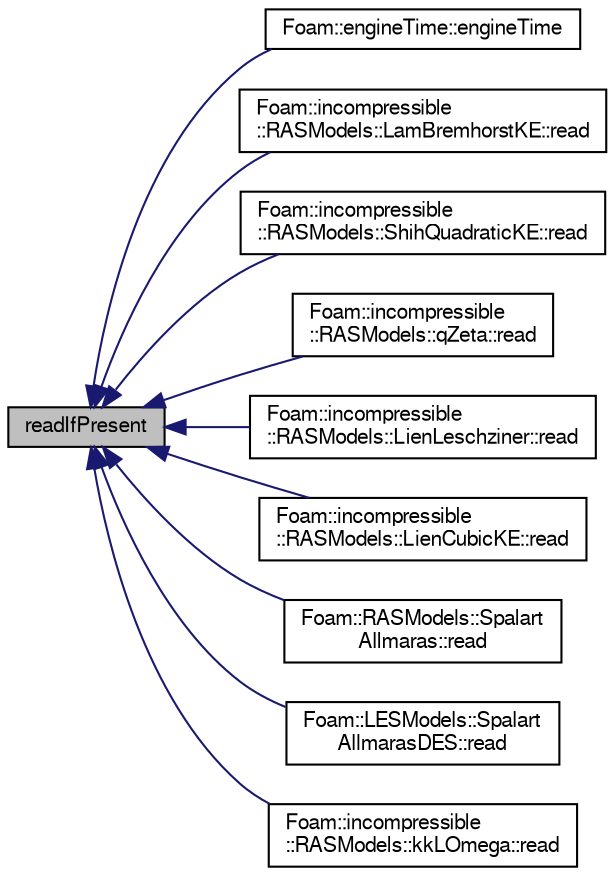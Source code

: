 digraph "readIfPresent"
{
  bgcolor="transparent";
  edge [fontname="FreeSans",fontsize="10",labelfontname="FreeSans",labelfontsize="10"];
  node [fontname="FreeSans",fontsize="10",shape=record];
  rankdir="LR";
  Node1 [label="readIfPresent",height=0.2,width=0.4,color="black", fillcolor="grey75", style="filled" fontcolor="black"];
  Node1 -> Node2 [dir="back",color="midnightblue",fontsize="10",style="solid",fontname="FreeSans"];
  Node2 [label="Foam::engineTime::engineTime",height=0.2,width=0.4,color="black",URL="$a00617.html#a320266b442b21678b0841738ad4dea03",tooltip="Construct from objectRegistry arguments. "];
  Node1 -> Node3 [dir="back",color="midnightblue",fontsize="10",style="solid",fontname="FreeSans"];
  Node3 [label="Foam::incompressible\l::RASModels::LamBremhorstKE::read",height=0.2,width=0.4,color="black",URL="$a01226.html#af816873151ddb0126e98bb2f914d8ed5",tooltip="Read RASProperties dictionary. "];
  Node1 -> Node4 [dir="back",color="midnightblue",fontsize="10",style="solid",fontname="FreeSans"];
  Node4 [label="Foam::incompressible\l::RASModels::ShihQuadraticKE::read",height=0.2,width=0.4,color="black",URL="$a02228.html#af816873151ddb0126e98bb2f914d8ed5",tooltip="Read RASProperties dictionary. "];
  Node1 -> Node5 [dir="back",color="midnightblue",fontsize="10",style="solid",fontname="FreeSans"];
  Node5 [label="Foam::incompressible\l::RASModels::qZeta::read",height=0.2,width=0.4,color="black",URL="$a01996.html#af816873151ddb0126e98bb2f914d8ed5",tooltip="Read RASProperties dictionary. "];
  Node1 -> Node6 [dir="back",color="midnightblue",fontsize="10",style="solid",fontname="FreeSans"];
  Node6 [label="Foam::incompressible\l::RASModels::LienLeschziner::read",height=0.2,width=0.4,color="black",URL="$a01274.html#af816873151ddb0126e98bb2f914d8ed5",tooltip="Read RASProperties dictionary. "];
  Node1 -> Node7 [dir="back",color="midnightblue",fontsize="10",style="solid",fontname="FreeSans"];
  Node7 [label="Foam::incompressible\l::RASModels::LienCubicKE::read",height=0.2,width=0.4,color="black",URL="$a01273.html#af816873151ddb0126e98bb2f914d8ed5",tooltip="Read RASProperties dictionary. "];
  Node1 -> Node8 [dir="back",color="midnightblue",fontsize="10",style="solid",fontname="FreeSans"];
  Node8 [label="Foam::RASModels::Spalart\lAllmaras::read",height=0.2,width=0.4,color="black",URL="$a02318.html#af816873151ddb0126e98bb2f914d8ed5",tooltip="Read RASProperties dictionary. "];
  Node1 -> Node9 [dir="back",color="midnightblue",fontsize="10",style="solid",fontname="FreeSans"];
  Node9 [label="Foam::LESModels::Spalart\lAllmarasDES::read",height=0.2,width=0.4,color="black",URL="$a02320.html#af816873151ddb0126e98bb2f914d8ed5",tooltip="Read LESProperties dictionary. "];
  Node1 -> Node10 [dir="back",color="midnightblue",fontsize="10",style="solid",fontname="FreeSans"];
  Node10 [label="Foam::incompressible\l::RASModels::kkLOmega::read",height=0.2,width=0.4,color="black",URL="$a01203.html#af816873151ddb0126e98bb2f914d8ed5",tooltip="Read RASProperties dictionary. "];
}
